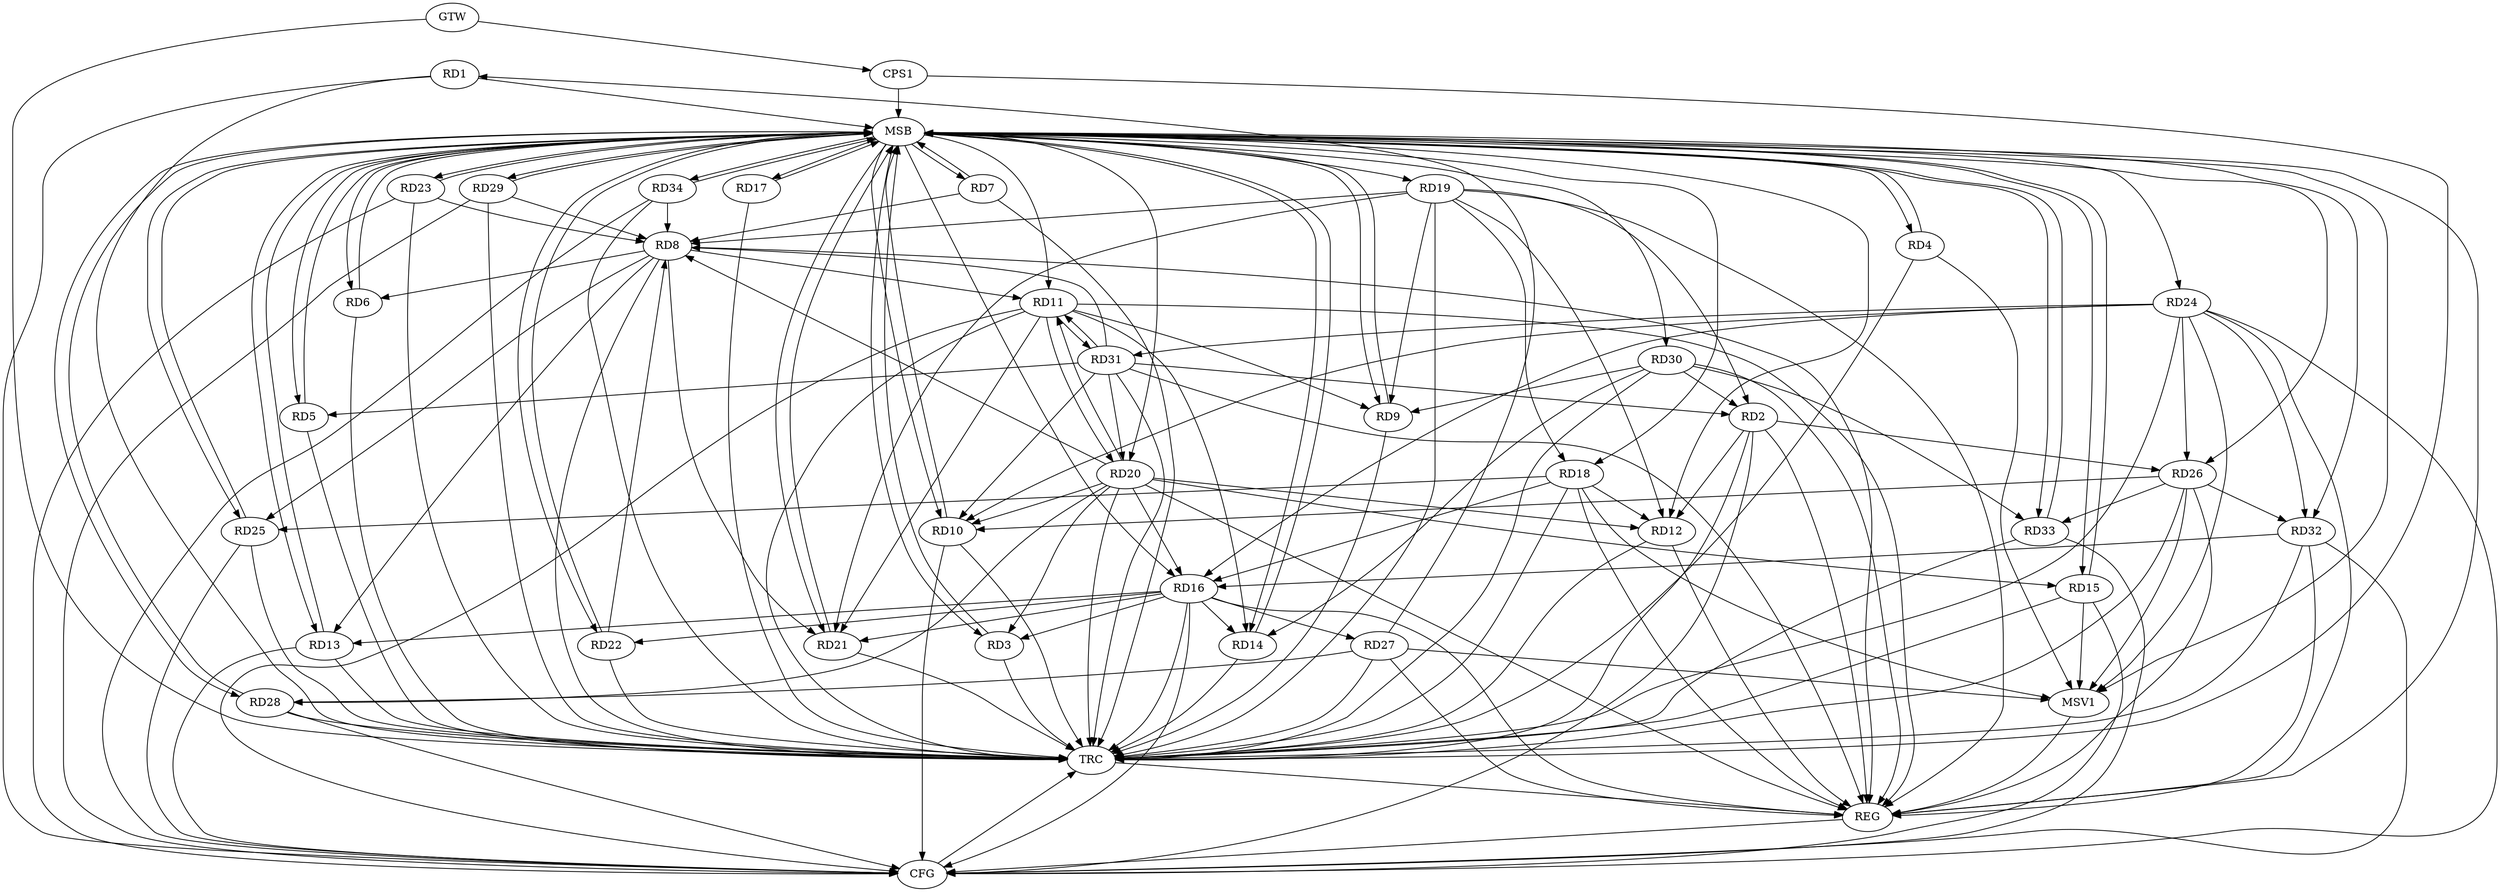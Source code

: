 strict digraph G {
  RD1 [ label="RD1" ];
  RD2 [ label="RD2" ];
  RD3 [ label="RD3" ];
  RD4 [ label="RD4" ];
  RD5 [ label="RD5" ];
  RD6 [ label="RD6" ];
  RD7 [ label="RD7" ];
  RD8 [ label="RD8" ];
  RD9 [ label="RD9" ];
  RD10 [ label="RD10" ];
  RD11 [ label="RD11" ];
  RD12 [ label="RD12" ];
  RD13 [ label="RD13" ];
  RD14 [ label="RD14" ];
  RD15 [ label="RD15" ];
  RD16 [ label="RD16" ];
  RD17 [ label="RD17" ];
  RD18 [ label="RD18" ];
  RD19 [ label="RD19" ];
  RD20 [ label="RD20" ];
  RD21 [ label="RD21" ];
  RD22 [ label="RD22" ];
  RD23 [ label="RD23" ];
  RD24 [ label="RD24" ];
  RD25 [ label="RD25" ];
  RD26 [ label="RD26" ];
  RD27 [ label="RD27" ];
  RD28 [ label="RD28" ];
  RD29 [ label="RD29" ];
  RD30 [ label="RD30" ];
  RD31 [ label="RD31" ];
  RD32 [ label="RD32" ];
  RD33 [ label="RD33" ];
  RD34 [ label="RD34" ];
  CPS1 [ label="CPS1" ];
  GTW [ label="GTW" ];
  REG [ label="REG" ];
  MSB [ label="MSB" ];
  CFG [ label="CFG" ];
  TRC [ label="TRC" ];
  MSV1 [ label="MSV1" ];
  RD27 -> RD1;
  RD2 -> RD12;
  RD19 -> RD2;
  RD2 -> RD26;
  RD30 -> RD2;
  RD31 -> RD2;
  RD16 -> RD3;
  RD20 -> RD3;
  RD31 -> RD5;
  RD8 -> RD6;
  RD8 -> RD11;
  RD8 -> RD13;
  RD8 -> RD21;
  RD8 -> RD25;
  RD11 -> RD9;
  RD19 -> RD9;
  RD30 -> RD9;
  RD20 -> RD10;
  RD24 -> RD10;
  RD26 -> RD10;
  RD31 -> RD10;
  RD11 -> RD14;
  RD11 -> RD20;
  RD20 -> RD11;
  RD11 -> RD21;
  RD11 -> RD31;
  RD31 -> RD11;
  RD18 -> RD12;
  RD19 -> RD12;
  RD20 -> RD12;
  RD16 -> RD13;
  RD16 -> RD14;
  RD30 -> RD14;
  RD20 -> RD15;
  RD18 -> RD16;
  RD20 -> RD16;
  RD16 -> RD21;
  RD16 -> RD22;
  RD24 -> RD16;
  RD16 -> RD27;
  RD32 -> RD16;
  RD19 -> RD18;
  RD18 -> RD25;
  RD19 -> RD21;
  RD20 -> RD28;
  RD31 -> RD20;
  RD24 -> RD26;
  RD24 -> RD31;
  RD24 -> RD32;
  RD26 -> RD32;
  RD26 -> RD33;
  RD27 -> RD28;
  RD30 -> RD33;
  GTW -> CPS1;
  RD2 -> REG;
  RD8 -> REG;
  RD11 -> REG;
  RD12 -> REG;
  RD16 -> REG;
  RD18 -> REG;
  RD19 -> REG;
  RD20 -> REG;
  RD24 -> REG;
  RD26 -> REG;
  RD27 -> REG;
  RD30 -> REG;
  RD31 -> REG;
  RD32 -> REG;
  RD1 -> MSB;
  MSB -> RD15;
  MSB -> RD19;
  MSB -> RD26;
  MSB -> RD28;
  MSB -> REG;
  RD3 -> MSB;
  MSB -> RD11;
  MSB -> RD14;
  MSB -> RD16;
  MSB -> RD24;
  MSB -> RD34;
  RD4 -> MSB;
  MSB -> RD18;
  MSB -> RD20;
  MSB -> RD25;
  MSB -> RD33;
  RD5 -> MSB;
  MSB -> RD30;
  RD6 -> MSB;
  MSB -> RD13;
  RD7 -> MSB;
  MSB -> RD23;
  RD9 -> MSB;
  MSB -> RD6;
  RD10 -> MSB;
  MSB -> RD5;
  MSB -> RD32;
  RD13 -> MSB;
  MSB -> RD29;
  RD14 -> MSB;
  RD15 -> MSB;
  MSB -> RD12;
  RD17 -> MSB;
  MSB -> RD4;
  MSB -> RD7;
  RD21 -> MSB;
  MSB -> RD17;
  RD22 -> MSB;
  RD23 -> MSB;
  RD25 -> MSB;
  RD28 -> MSB;
  MSB -> RD3;
  RD29 -> MSB;
  MSB -> RD9;
  RD33 -> MSB;
  MSB -> RD10;
  MSB -> RD22;
  RD34 -> MSB;
  MSB -> RD21;
  CPS1 -> MSB;
  RD15 -> CFG;
  RD13 -> CFG;
  RD29 -> CFG;
  RD11 -> CFG;
  RD23 -> CFG;
  RD28 -> CFG;
  RD1 -> CFG;
  RD2 -> CFG;
  RD24 -> CFG;
  RD34 -> CFG;
  RD32 -> CFG;
  RD10 -> CFG;
  RD16 -> CFG;
  RD25 -> CFG;
  RD33 -> CFG;
  REG -> CFG;
  RD1 -> TRC;
  RD2 -> TRC;
  RD3 -> TRC;
  RD4 -> TRC;
  RD5 -> TRC;
  RD6 -> TRC;
  RD7 -> TRC;
  RD8 -> TRC;
  RD9 -> TRC;
  RD10 -> TRC;
  RD11 -> TRC;
  RD12 -> TRC;
  RD13 -> TRC;
  RD14 -> TRC;
  RD15 -> TRC;
  RD16 -> TRC;
  RD17 -> TRC;
  RD18 -> TRC;
  RD19 -> TRC;
  RD20 -> TRC;
  RD21 -> TRC;
  RD22 -> TRC;
  RD23 -> TRC;
  RD24 -> TRC;
  RD25 -> TRC;
  RD26 -> TRC;
  RD27 -> TRC;
  RD28 -> TRC;
  RD29 -> TRC;
  RD30 -> TRC;
  RD31 -> TRC;
  RD32 -> TRC;
  RD33 -> TRC;
  RD34 -> TRC;
  CPS1 -> TRC;
  GTW -> TRC;
  CFG -> TRC;
  TRC -> REG;
  RD20 -> RD8;
  RD23 -> RD8;
  RD7 -> RD8;
  RD19 -> RD8;
  RD31 -> RD8;
  RD34 -> RD8;
  RD29 -> RD8;
  RD22 -> RD8;
  RD18 -> MSV1;
  RD24 -> MSV1;
  RD26 -> MSV1;
  RD27 -> MSV1;
  MSB -> MSV1;
  RD15 -> MSV1;
  RD4 -> MSV1;
  MSV1 -> REG;
}
